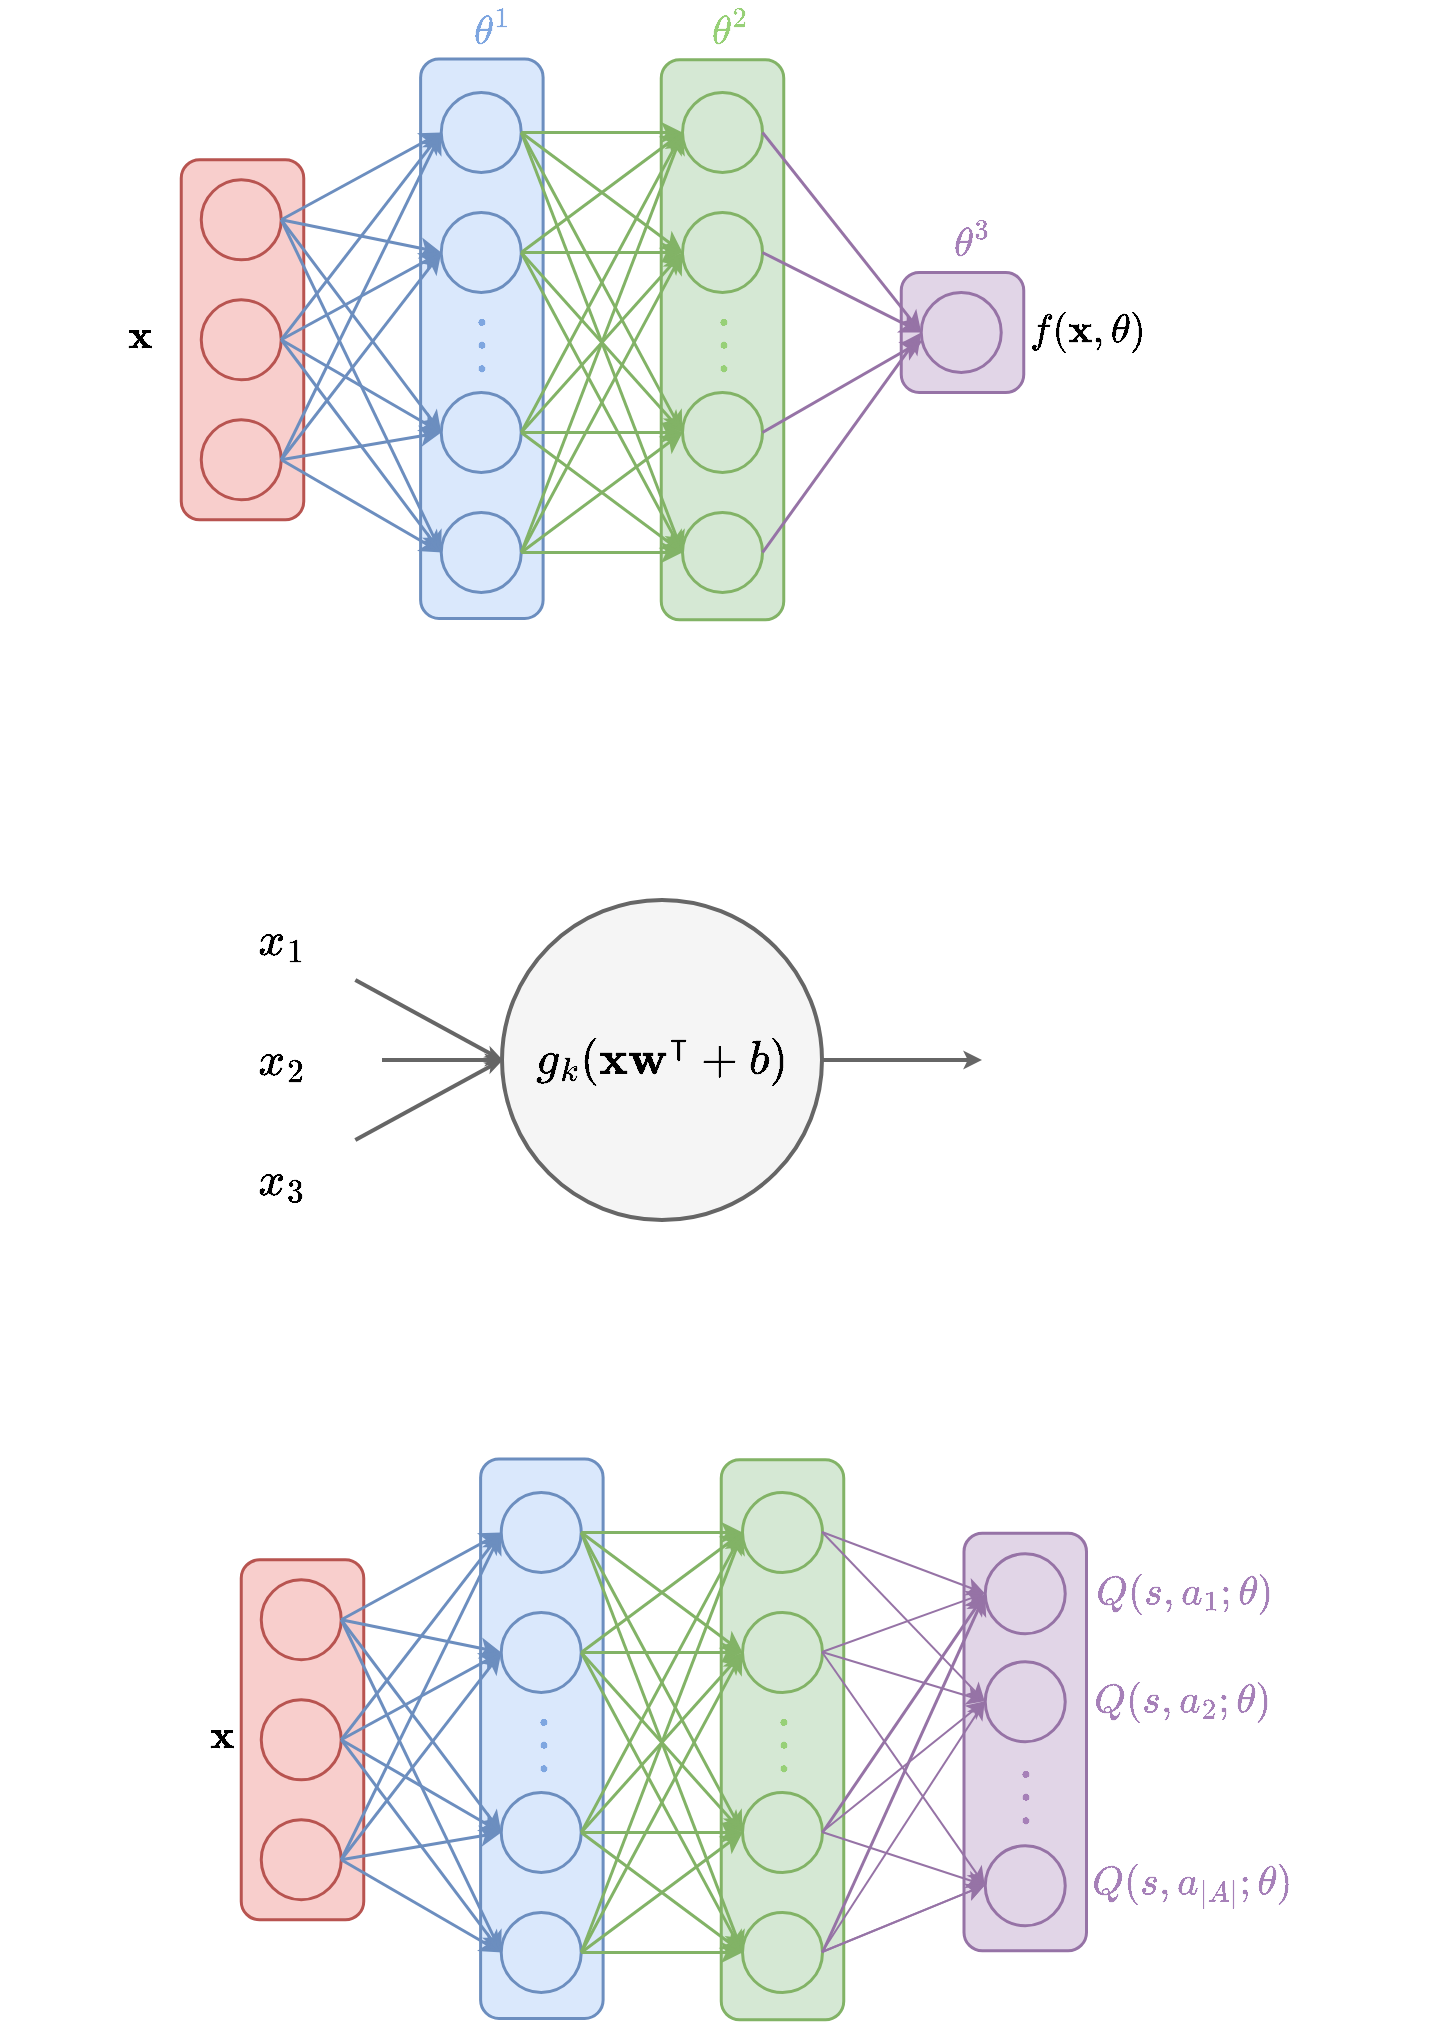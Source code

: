 <mxfile version="24.7.17">
  <diagram name="Page-1" id="l7RC5cIO4ZXs2lawZN6W">
    <mxGraphModel dx="1206" dy="470" grid="1" gridSize="10" guides="1" tooltips="1" connect="1" arrows="1" fold="1" page="1" pageScale="1" pageWidth="850" pageHeight="1100" math="1" shadow="0">
      <root>
        <mxCell id="0" />
        <mxCell id="1" parent="0" />
        <mxCell id="6_Il0YMkTOBaYCUi4Gbl-4" value="" style="rounded=1;whiteSpace=wrap;html=1;rotation=90;fillColor=#f8cecc;strokeColor=#b85450;strokeWidth=1.5;" parent="1" vertex="1">
          <mxGeometry x="100" y="209.01" width="180" height="61.25" as="geometry" />
        </mxCell>
        <mxCell id="6_Il0YMkTOBaYCUi4Gbl-1" value="" style="ellipse;whiteSpace=wrap;html=1;aspect=fixed;fillColor=#f8cecc;strokeColor=#b85450;strokeWidth=1.5;" parent="1" vertex="1">
          <mxGeometry x="169.37" y="159.63" width="40" height="40" as="geometry" />
        </mxCell>
        <mxCell id="6_Il0YMkTOBaYCUi4Gbl-2" value="" style="ellipse;whiteSpace=wrap;html=1;aspect=fixed;fillColor=#f8cecc;strokeColor=#b85450;strokeWidth=1.5;" parent="1" vertex="1">
          <mxGeometry x="169.37" y="219.63" width="40" height="40" as="geometry" />
        </mxCell>
        <mxCell id="6_Il0YMkTOBaYCUi4Gbl-3" value="" style="ellipse;whiteSpace=wrap;html=1;aspect=fixed;fillColor=#f8cecc;strokeColor=#b85450;strokeWidth=1.5;" parent="1" vertex="1">
          <mxGeometry x="169.37" y="279.63" width="40" height="40" as="geometry" />
        </mxCell>
        <mxCell id="6_Il0YMkTOBaYCUi4Gbl-5" value="" style="rounded=1;whiteSpace=wrap;html=1;rotation=90;fillColor=#dae8fc;strokeColor=#6c8ebf;strokeWidth=1.5;" parent="1" vertex="1">
          <mxGeometry x="169.84" y="208.49" width="279.68" height="61.25" as="geometry" />
        </mxCell>
        <mxCell id="6_Il0YMkTOBaYCUi4Gbl-6" value="" style="ellipse;whiteSpace=wrap;html=1;aspect=fixed;fillColor=#dae8fc;strokeColor=#6c8ebf;strokeWidth=1.5;" parent="1" vertex="1">
          <mxGeometry x="289.37" y="116" width="40" height="40" as="geometry" />
        </mxCell>
        <mxCell id="6_Il0YMkTOBaYCUi4Gbl-7" value="" style="ellipse;whiteSpace=wrap;html=1;aspect=fixed;fillColor=#dae8fc;strokeColor=#6c8ebf;strokeWidth=1.5;" parent="1" vertex="1">
          <mxGeometry x="289.37" y="176" width="40" height="40" as="geometry" />
        </mxCell>
        <mxCell id="6_Il0YMkTOBaYCUi4Gbl-8" value="" style="ellipse;whiteSpace=wrap;html=1;aspect=fixed;fillColor=#dae8fc;strokeColor=#6c8ebf;strokeWidth=1.5;" parent="1" vertex="1">
          <mxGeometry x="289.37" y="266" width="40" height="40" as="geometry" />
        </mxCell>
        <mxCell id="6_Il0YMkTOBaYCUi4Gbl-9" value="" style="ellipse;whiteSpace=wrap;html=1;aspect=fixed;fillColor=#dae8fc;strokeColor=#6c8ebf;strokeWidth=1.5;" parent="1" vertex="1">
          <mxGeometry x="289.37" y="326" width="40" height="40" as="geometry" />
        </mxCell>
        <mxCell id="6_Il0YMkTOBaYCUi4Gbl-10" value="" style="rounded=1;whiteSpace=wrap;html=1;rotation=90;fillColor=#d5e8d4;strokeColor=#82b366;strokeWidth=1.5;" parent="1" vertex="1">
          <mxGeometry x="290" y="209" width="280" height="61.25" as="geometry" />
        </mxCell>
        <mxCell id="6_Il0YMkTOBaYCUi4Gbl-11" value="" style="ellipse;whiteSpace=wrap;html=1;aspect=fixed;fillColor=#d5e8d4;strokeColor=#82b366;strokeWidth=1.5;" parent="1" vertex="1">
          <mxGeometry x="410" y="116" width="40" height="40" as="geometry" />
        </mxCell>
        <mxCell id="6_Il0YMkTOBaYCUi4Gbl-12" value="" style="ellipse;whiteSpace=wrap;html=1;aspect=fixed;fillColor=#d5e8d4;strokeColor=#82b366;strokeWidth=1.5;" parent="1" vertex="1">
          <mxGeometry x="410" y="176" width="40" height="40" as="geometry" />
        </mxCell>
        <mxCell id="6_Il0YMkTOBaYCUi4Gbl-13" value="" style="ellipse;whiteSpace=wrap;html=1;aspect=fixed;fillColor=#d5e8d4;strokeColor=#82b366;strokeWidth=1.5;" parent="1" vertex="1">
          <mxGeometry x="410" y="266" width="40" height="40" as="geometry" />
        </mxCell>
        <mxCell id="6_Il0YMkTOBaYCUi4Gbl-14" value="" style="ellipse;whiteSpace=wrap;html=1;aspect=fixed;fillColor=#d5e8d4;strokeColor=#82b366;strokeWidth=1.5;" parent="1" vertex="1">
          <mxGeometry x="410" y="326" width="40" height="40" as="geometry" />
        </mxCell>
        <mxCell id="6_Il0YMkTOBaYCUi4Gbl-15" value="$$\vdots$$" style="text;html=1;align=center;verticalAlign=middle;resizable=0;points=[];autosize=1;strokeColor=none;fillColor=none;fontColor=#7EA6E0;fontSize=24;" parent="1" vertex="1">
          <mxGeometry x="239.37" y="219.63" width="140" height="40" as="geometry" />
        </mxCell>
        <mxCell id="6_Il0YMkTOBaYCUi4Gbl-16" value="$$\vdots$$" style="text;html=1;align=center;verticalAlign=middle;resizable=0;points=[];autosize=1;strokeColor=none;fillColor=none;fontColor=#97D077;fontSize=24;" parent="1" vertex="1">
          <mxGeometry x="360" y="219.63" width="140" height="40" as="geometry" />
        </mxCell>
        <mxCell id="6_Il0YMkTOBaYCUi4Gbl-17" value="" style="rounded=1;whiteSpace=wrap;html=1;rotation=90;fillColor=#e1d5e7;strokeColor=#9673a6;strokeWidth=1.5;" parent="1" vertex="1">
          <mxGeometry x="520" y="205.38" width="60" height="61.25" as="geometry" />
        </mxCell>
        <mxCell id="6_Il0YMkTOBaYCUi4Gbl-19" value="" style="ellipse;whiteSpace=wrap;html=1;aspect=fixed;fillColor=#e1d5e7;strokeColor=#9673a6;strokeWidth=1.5;" parent="1" vertex="1">
          <mxGeometry x="529.37" y="216" width="40" height="40" as="geometry" />
        </mxCell>
        <mxCell id="6_Il0YMkTOBaYCUi4Gbl-21" style="rounded=0;orthogonalLoop=1;jettySize=auto;html=1;exitX=1;exitY=0.5;exitDx=0;exitDy=0;entryX=0;entryY=0.5;entryDx=0;entryDy=0;fillColor=#dae8fc;strokeColor=#6c8ebf;strokeWidth=1.5;" parent="1" source="6_Il0YMkTOBaYCUi4Gbl-1" target="6_Il0YMkTOBaYCUi4Gbl-6" edge="1">
          <mxGeometry relative="1" as="geometry" />
        </mxCell>
        <mxCell id="6_Il0YMkTOBaYCUi4Gbl-22" style="rounded=0;orthogonalLoop=1;jettySize=auto;html=1;exitX=1;exitY=0.5;exitDx=0;exitDy=0;entryX=0;entryY=0.5;entryDx=0;entryDy=0;fillColor=#dae8fc;strokeColor=#6c8ebf;strokeWidth=1.5;" parent="1" source="6_Il0YMkTOBaYCUi4Gbl-1" target="6_Il0YMkTOBaYCUi4Gbl-7" edge="1">
          <mxGeometry relative="1" as="geometry" />
        </mxCell>
        <mxCell id="6_Il0YMkTOBaYCUi4Gbl-23" style="rounded=0;orthogonalLoop=1;jettySize=auto;html=1;exitX=1;exitY=0.5;exitDx=0;exitDy=0;entryX=0;entryY=0.5;entryDx=0;entryDy=0;fillColor=#dae8fc;strokeColor=#6c8ebf;strokeWidth=1.5;" parent="1" source="6_Il0YMkTOBaYCUi4Gbl-1" target="6_Il0YMkTOBaYCUi4Gbl-8" edge="1">
          <mxGeometry relative="1" as="geometry" />
        </mxCell>
        <mxCell id="6_Il0YMkTOBaYCUi4Gbl-24" style="rounded=0;orthogonalLoop=1;jettySize=auto;html=1;exitX=1;exitY=0.5;exitDx=0;exitDy=0;entryX=0;entryY=0.5;entryDx=0;entryDy=0;fillColor=#dae8fc;strokeColor=#6c8ebf;strokeWidth=1.5;" parent="1" source="6_Il0YMkTOBaYCUi4Gbl-1" target="6_Il0YMkTOBaYCUi4Gbl-9" edge="1">
          <mxGeometry relative="1" as="geometry" />
        </mxCell>
        <mxCell id="6_Il0YMkTOBaYCUi4Gbl-25" style="rounded=0;orthogonalLoop=1;jettySize=auto;html=1;exitX=1;exitY=0.5;exitDx=0;exitDy=0;entryX=0;entryY=0.5;entryDx=0;entryDy=0;fillColor=#dae8fc;strokeColor=#6c8ebf;strokeWidth=1.5;" parent="1" source="6_Il0YMkTOBaYCUi4Gbl-2" target="6_Il0YMkTOBaYCUi4Gbl-6" edge="1">
          <mxGeometry relative="1" as="geometry" />
        </mxCell>
        <mxCell id="6_Il0YMkTOBaYCUi4Gbl-26" style="rounded=0;orthogonalLoop=1;jettySize=auto;html=1;exitX=1;exitY=0.5;exitDx=0;exitDy=0;entryX=0;entryY=0.5;entryDx=0;entryDy=0;fillColor=#dae8fc;strokeColor=#6c8ebf;strokeWidth=1.5;" parent="1" source="6_Il0YMkTOBaYCUi4Gbl-2" target="6_Il0YMkTOBaYCUi4Gbl-7" edge="1">
          <mxGeometry relative="1" as="geometry" />
        </mxCell>
        <mxCell id="6_Il0YMkTOBaYCUi4Gbl-27" style="rounded=0;orthogonalLoop=1;jettySize=auto;html=1;exitX=1;exitY=0.5;exitDx=0;exitDy=0;entryX=0;entryY=0.5;entryDx=0;entryDy=0;fillColor=#dae8fc;strokeColor=#6c8ebf;strokeWidth=1.5;" parent="1" source="6_Il0YMkTOBaYCUi4Gbl-2" target="6_Il0YMkTOBaYCUi4Gbl-8" edge="1">
          <mxGeometry relative="1" as="geometry" />
        </mxCell>
        <mxCell id="6_Il0YMkTOBaYCUi4Gbl-28" style="rounded=0;orthogonalLoop=1;jettySize=auto;html=1;exitX=1;exitY=0.5;exitDx=0;exitDy=0;entryX=0;entryY=0.5;entryDx=0;entryDy=0;fillColor=#dae8fc;strokeColor=#6c8ebf;strokeWidth=1.5;" parent="1" source="6_Il0YMkTOBaYCUi4Gbl-2" target="6_Il0YMkTOBaYCUi4Gbl-9" edge="1">
          <mxGeometry relative="1" as="geometry" />
        </mxCell>
        <mxCell id="6_Il0YMkTOBaYCUi4Gbl-29" style="rounded=0;orthogonalLoop=1;jettySize=auto;html=1;exitX=1;exitY=0.5;exitDx=0;exitDy=0;entryX=0;entryY=0.5;entryDx=0;entryDy=0;fillColor=#dae8fc;strokeColor=#6c8ebf;strokeWidth=1.5;" parent="1" source="6_Il0YMkTOBaYCUi4Gbl-3" target="6_Il0YMkTOBaYCUi4Gbl-6" edge="1">
          <mxGeometry relative="1" as="geometry" />
        </mxCell>
        <mxCell id="6_Il0YMkTOBaYCUi4Gbl-30" style="rounded=0;orthogonalLoop=1;jettySize=auto;html=1;exitX=1;exitY=0.5;exitDx=0;exitDy=0;entryX=0;entryY=0.5;entryDx=0;entryDy=0;fillColor=#dae8fc;strokeColor=#6c8ebf;strokeWidth=1.5;" parent="1" source="6_Il0YMkTOBaYCUi4Gbl-3" target="6_Il0YMkTOBaYCUi4Gbl-7" edge="1">
          <mxGeometry relative="1" as="geometry" />
        </mxCell>
        <mxCell id="6_Il0YMkTOBaYCUi4Gbl-31" style="rounded=0;orthogonalLoop=1;jettySize=auto;html=1;exitX=1;exitY=0.5;exitDx=0;exitDy=0;entryX=0;entryY=0.5;entryDx=0;entryDy=0;fillColor=#dae8fc;strokeColor=#6c8ebf;strokeWidth=1.5;" parent="1" source="6_Il0YMkTOBaYCUi4Gbl-3" target="6_Il0YMkTOBaYCUi4Gbl-8" edge="1">
          <mxGeometry relative="1" as="geometry" />
        </mxCell>
        <mxCell id="6_Il0YMkTOBaYCUi4Gbl-32" style="rounded=0;orthogonalLoop=1;jettySize=auto;html=1;exitX=1;exitY=0.5;exitDx=0;exitDy=0;entryX=0;entryY=0.5;entryDx=0;entryDy=0;fillColor=#dae8fc;strokeColor=#6c8ebf;strokeWidth=1.5;" parent="1" source="6_Il0YMkTOBaYCUi4Gbl-3" target="6_Il0YMkTOBaYCUi4Gbl-9" edge="1">
          <mxGeometry relative="1" as="geometry" />
        </mxCell>
        <mxCell id="6_Il0YMkTOBaYCUi4Gbl-33" style="rounded=0;orthogonalLoop=1;jettySize=auto;html=1;exitX=1;exitY=0.5;exitDx=0;exitDy=0;entryX=0;entryY=0.5;entryDx=0;entryDy=0;fillColor=#d5e8d4;strokeColor=#82b366;strokeWidth=1.5;" parent="1" source="6_Il0YMkTOBaYCUi4Gbl-6" target="6_Il0YMkTOBaYCUi4Gbl-11" edge="1">
          <mxGeometry relative="1" as="geometry" />
        </mxCell>
        <mxCell id="6_Il0YMkTOBaYCUi4Gbl-34" style="rounded=0;orthogonalLoop=1;jettySize=auto;html=1;exitX=1;exitY=0.5;exitDx=0;exitDy=0;entryX=0;entryY=0.5;entryDx=0;entryDy=0;fillColor=#d5e8d4;strokeColor=#82b366;strokeWidth=1.5;" parent="1" source="6_Il0YMkTOBaYCUi4Gbl-6" target="6_Il0YMkTOBaYCUi4Gbl-12" edge="1">
          <mxGeometry relative="1" as="geometry" />
        </mxCell>
        <mxCell id="6_Il0YMkTOBaYCUi4Gbl-35" style="rounded=0;orthogonalLoop=1;jettySize=auto;html=1;exitX=1;exitY=0.5;exitDx=0;exitDy=0;entryX=0;entryY=0.5;entryDx=0;entryDy=0;fillColor=#d5e8d4;strokeColor=#82b366;strokeWidth=1.5;" parent="1" source="6_Il0YMkTOBaYCUi4Gbl-6" target="6_Il0YMkTOBaYCUi4Gbl-13" edge="1">
          <mxGeometry relative="1" as="geometry" />
        </mxCell>
        <mxCell id="6_Il0YMkTOBaYCUi4Gbl-36" style="rounded=0;orthogonalLoop=1;jettySize=auto;html=1;exitX=1;exitY=0.5;exitDx=0;exitDy=0;entryX=0;entryY=0.5;entryDx=0;entryDy=0;fillColor=#d5e8d4;strokeColor=#82b366;strokeWidth=1.5;" parent="1" source="6_Il0YMkTOBaYCUi4Gbl-6" target="6_Il0YMkTOBaYCUi4Gbl-14" edge="1">
          <mxGeometry relative="1" as="geometry" />
        </mxCell>
        <mxCell id="6_Il0YMkTOBaYCUi4Gbl-37" style="rounded=0;orthogonalLoop=1;jettySize=auto;html=1;exitX=1;exitY=0.5;exitDx=0;exitDy=0;entryX=0;entryY=0.5;entryDx=0;entryDy=0;fillColor=#d5e8d4;strokeColor=#82b366;strokeWidth=1.5;" parent="1" source="6_Il0YMkTOBaYCUi4Gbl-7" target="6_Il0YMkTOBaYCUi4Gbl-11" edge="1">
          <mxGeometry relative="1" as="geometry" />
        </mxCell>
        <mxCell id="6_Il0YMkTOBaYCUi4Gbl-38" style="rounded=0;orthogonalLoop=1;jettySize=auto;html=1;exitX=1;exitY=0.5;exitDx=0;exitDy=0;entryX=0;entryY=0.5;entryDx=0;entryDy=0;fillColor=#d5e8d4;strokeColor=#82b366;strokeWidth=1.5;" parent="1" source="6_Il0YMkTOBaYCUi4Gbl-7" target="6_Il0YMkTOBaYCUi4Gbl-12" edge="1">
          <mxGeometry relative="1" as="geometry" />
        </mxCell>
        <mxCell id="6_Il0YMkTOBaYCUi4Gbl-39" style="rounded=0;orthogonalLoop=1;jettySize=auto;html=1;exitX=1;exitY=0.5;exitDx=0;exitDy=0;entryX=0;entryY=0.5;entryDx=0;entryDy=0;fillColor=#d5e8d4;strokeColor=#82b366;strokeWidth=1.5;" parent="1" source="6_Il0YMkTOBaYCUi4Gbl-7" target="6_Il0YMkTOBaYCUi4Gbl-13" edge="1">
          <mxGeometry relative="1" as="geometry" />
        </mxCell>
        <mxCell id="6_Il0YMkTOBaYCUi4Gbl-40" style="rounded=0;orthogonalLoop=1;jettySize=auto;html=1;exitX=1;exitY=0.5;exitDx=0;exitDy=0;entryX=0;entryY=0.5;entryDx=0;entryDy=0;fillColor=#d5e8d4;strokeColor=#82b366;strokeWidth=1.5;" parent="1" source="6_Il0YMkTOBaYCUi4Gbl-7" target="6_Il0YMkTOBaYCUi4Gbl-14" edge="1">
          <mxGeometry relative="1" as="geometry" />
        </mxCell>
        <mxCell id="6_Il0YMkTOBaYCUi4Gbl-41" style="rounded=0;orthogonalLoop=1;jettySize=auto;html=1;exitX=1;exitY=0.5;exitDx=0;exitDy=0;entryX=0;entryY=0.5;entryDx=0;entryDy=0;fillColor=#d5e8d4;strokeColor=#82b366;strokeWidth=1.5;" parent="1" source="6_Il0YMkTOBaYCUi4Gbl-8" target="6_Il0YMkTOBaYCUi4Gbl-11" edge="1">
          <mxGeometry relative="1" as="geometry" />
        </mxCell>
        <mxCell id="6_Il0YMkTOBaYCUi4Gbl-42" style="rounded=0;orthogonalLoop=1;jettySize=auto;html=1;exitX=1;exitY=0.5;exitDx=0;exitDy=0;entryX=0;entryY=0.5;entryDx=0;entryDy=0;fillColor=#d5e8d4;strokeColor=#82b366;strokeWidth=1.5;" parent="1" source="6_Il0YMkTOBaYCUi4Gbl-8" target="6_Il0YMkTOBaYCUi4Gbl-12" edge="1">
          <mxGeometry relative="1" as="geometry" />
        </mxCell>
        <mxCell id="6_Il0YMkTOBaYCUi4Gbl-43" style="rounded=0;orthogonalLoop=1;jettySize=auto;html=1;exitX=1;exitY=0.5;exitDx=0;exitDy=0;entryX=0;entryY=0.5;entryDx=0;entryDy=0;fillColor=#d5e8d4;strokeColor=#82b366;strokeWidth=1.5;" parent="1" source="6_Il0YMkTOBaYCUi4Gbl-8" target="6_Il0YMkTOBaYCUi4Gbl-13" edge="1">
          <mxGeometry relative="1" as="geometry" />
        </mxCell>
        <mxCell id="6_Il0YMkTOBaYCUi4Gbl-44" style="rounded=0;orthogonalLoop=1;jettySize=auto;html=1;exitX=1;exitY=0.5;exitDx=0;exitDy=0;entryX=0;entryY=0.5;entryDx=0;entryDy=0;fillColor=#d5e8d4;strokeColor=#82b366;strokeWidth=1.5;" parent="1" source="6_Il0YMkTOBaYCUi4Gbl-8" target="6_Il0YMkTOBaYCUi4Gbl-14" edge="1">
          <mxGeometry relative="1" as="geometry" />
        </mxCell>
        <mxCell id="6_Il0YMkTOBaYCUi4Gbl-45" style="rounded=0;orthogonalLoop=1;jettySize=auto;html=1;exitX=1;exitY=0.5;exitDx=0;exitDy=0;entryX=0;entryY=0.5;entryDx=0;entryDy=0;fillColor=#d5e8d4;strokeColor=#82b366;strokeWidth=1.5;" parent="1" source="6_Il0YMkTOBaYCUi4Gbl-9" target="6_Il0YMkTOBaYCUi4Gbl-11" edge="1">
          <mxGeometry relative="1" as="geometry" />
        </mxCell>
        <mxCell id="6_Il0YMkTOBaYCUi4Gbl-46" style="rounded=0;orthogonalLoop=1;jettySize=auto;html=1;exitX=1;exitY=0.5;exitDx=0;exitDy=0;entryX=0;entryY=0.5;entryDx=0;entryDy=0;fillColor=#d5e8d4;strokeColor=#82b366;strokeWidth=1.5;" parent="1" source="6_Il0YMkTOBaYCUi4Gbl-9" target="6_Il0YMkTOBaYCUi4Gbl-12" edge="1">
          <mxGeometry relative="1" as="geometry" />
        </mxCell>
        <mxCell id="6_Il0YMkTOBaYCUi4Gbl-47" style="rounded=0;orthogonalLoop=1;jettySize=auto;html=1;exitX=1;exitY=0.5;exitDx=0;exitDy=0;entryX=0;entryY=0.5;entryDx=0;entryDy=0;fillColor=#d5e8d4;strokeColor=#82b366;strokeWidth=1.5;" parent="1" source="6_Il0YMkTOBaYCUi4Gbl-9" target="6_Il0YMkTOBaYCUi4Gbl-13" edge="1">
          <mxGeometry relative="1" as="geometry" />
        </mxCell>
        <mxCell id="6_Il0YMkTOBaYCUi4Gbl-48" style="rounded=0;orthogonalLoop=1;jettySize=auto;html=1;exitX=1;exitY=0.5;exitDx=0;exitDy=0;entryX=0;entryY=0.5;entryDx=0;entryDy=0;fillColor=#d5e8d4;strokeColor=#82b366;strokeWidth=1.5;" parent="1" source="6_Il0YMkTOBaYCUi4Gbl-9" target="6_Il0YMkTOBaYCUi4Gbl-14" edge="1">
          <mxGeometry relative="1" as="geometry" />
        </mxCell>
        <mxCell id="6_Il0YMkTOBaYCUi4Gbl-49" style="rounded=0;orthogonalLoop=1;jettySize=auto;html=1;exitX=1;exitY=0.5;exitDx=0;exitDy=0;entryX=0;entryY=0.5;entryDx=0;entryDy=0;fillColor=#e1d5e7;strokeColor=#9673a6;strokeWidth=1.5;" parent="1" source="6_Il0YMkTOBaYCUi4Gbl-11" target="6_Il0YMkTOBaYCUi4Gbl-19" edge="1">
          <mxGeometry relative="1" as="geometry" />
        </mxCell>
        <mxCell id="6_Il0YMkTOBaYCUi4Gbl-50" style="rounded=0;orthogonalLoop=1;jettySize=auto;html=1;exitX=1;exitY=0.5;exitDx=0;exitDy=0;entryX=0;entryY=0.5;entryDx=0;entryDy=0;fillColor=#e1d5e7;strokeColor=#9673a6;strokeWidth=1.5;" parent="1" source="6_Il0YMkTOBaYCUi4Gbl-12" target="6_Il0YMkTOBaYCUi4Gbl-19" edge="1">
          <mxGeometry relative="1" as="geometry" />
        </mxCell>
        <mxCell id="6_Il0YMkTOBaYCUi4Gbl-51" style="rounded=0;orthogonalLoop=1;jettySize=auto;html=1;exitX=1;exitY=0.5;exitDx=0;exitDy=0;fillColor=#e1d5e7;strokeColor=#9673a6;strokeWidth=1.5;" parent="1" source="6_Il0YMkTOBaYCUi4Gbl-13" edge="1">
          <mxGeometry relative="1" as="geometry">
            <mxPoint x="530" y="240" as="targetPoint" />
          </mxGeometry>
        </mxCell>
        <mxCell id="6_Il0YMkTOBaYCUi4Gbl-52" style="rounded=0;orthogonalLoop=1;jettySize=auto;html=1;exitX=1;exitY=0.5;exitDx=0;exitDy=0;entryX=0;entryY=0.5;entryDx=0;entryDy=0;fillColor=#e1d5e7;strokeColor=#9673a6;strokeWidth=1.5;" parent="1" source="6_Il0YMkTOBaYCUi4Gbl-14" target="6_Il0YMkTOBaYCUi4Gbl-19" edge="1">
          <mxGeometry relative="1" as="geometry" />
        </mxCell>
        <mxCell id="6_Il0YMkTOBaYCUi4Gbl-53" value="$$\mathbf{x}$$" style="text;html=1;align=center;verticalAlign=middle;resizable=0;points=[];autosize=1;strokeColor=none;fillColor=none;fontSize=17;" parent="1" vertex="1">
          <mxGeometry x="69.37" y="224.12" width="140" height="30" as="geometry" />
        </mxCell>
        <mxCell id="6_Il0YMkTOBaYCUi4Gbl-54" value="$$\mathbf{\theta}^1$$" style="text;html=1;align=center;verticalAlign=middle;resizable=0;points=[];autosize=1;strokeColor=none;fillColor=none;fontSize=17;fontColor=#7EA6E0;" parent="1" vertex="1">
          <mxGeometry x="220" y="70" width="190" height="30" as="geometry" />
        </mxCell>
        <mxCell id="6_Il0YMkTOBaYCUi4Gbl-55" value="$$\mathbf{\theta}^2$$" style="text;html=1;align=center;verticalAlign=middle;resizable=0;points=[];autosize=1;strokeColor=none;fillColor=none;fontSize=17;fontColor=#97D077;" parent="1" vertex="1">
          <mxGeometry x="339.37" y="70" width="190" height="30" as="geometry" />
        </mxCell>
        <mxCell id="6_Il0YMkTOBaYCUi4Gbl-56" value="$$\mathbf{\theta}^3$$" style="text;html=1;align=center;verticalAlign=middle;resizable=0;points=[];autosize=1;strokeColor=none;fillColor=none;fontSize=17;fontColor=#A680B8;" parent="1" vertex="1">
          <mxGeometry x="460" y="175.63" width="190" height="30" as="geometry" />
        </mxCell>
        <mxCell id="6_Il0YMkTOBaYCUi4Gbl-57" value="$$f(\mathbf{x}, \mathbf{\theta})$$" style="text;html=1;align=center;verticalAlign=middle;resizable=0;points=[];autosize=1;strokeColor=none;fillColor=none;fontSize=17;" parent="1" vertex="1">
          <mxGeometry x="477" y="221" width="270" height="30" as="geometry" />
        </mxCell>
        <mxCell id="6_Il0YMkTOBaYCUi4Gbl-58" value="" style="ellipse;whiteSpace=wrap;html=1;aspect=fixed;fillColor=#f5f5f5;fontColor=#333333;strokeColor=#666666;strokeWidth=2;" parent="1" vertex="1">
          <mxGeometry x="320" y="520" width="160" height="160" as="geometry" />
        </mxCell>
        <mxCell id="6_Il0YMkTOBaYCUi4Gbl-62" value="" style="rounded=0;orthogonalLoop=1;jettySize=auto;html=1;entryX=0;entryY=0.5;entryDx=0;entryDy=0;fillColor=#f5f5f5;strokeColor=#666666;strokeWidth=2;endSize=2;startSize=6;jumpSize=6;endArrow=classicThin;endFill=1;" parent="1" source="6_Il0YMkTOBaYCUi4Gbl-59" target="6_Il0YMkTOBaYCUi4Gbl-58" edge="1">
          <mxGeometry relative="1" as="geometry" />
        </mxCell>
        <mxCell id="6_Il0YMkTOBaYCUi4Gbl-59" value="$$x_1$$" style="text;html=1;align=center;verticalAlign=middle;resizable=0;points=[];autosize=1;strokeColor=none;fillColor=none;fontSize=20;" parent="1" vertex="1">
          <mxGeometry x="160" y="520" width="100" height="40" as="geometry" />
        </mxCell>
        <mxCell id="6_Il0YMkTOBaYCUi4Gbl-63" value="" style="rounded=0;orthogonalLoop=1;jettySize=auto;html=1;fillColor=#f5f5f5;strokeColor=#666666;strokeWidth=2;endSize=2;startSize=6;jumpSize=6;endArrow=classicThin;endFill=1;" parent="1" source="6_Il0YMkTOBaYCUi4Gbl-60" edge="1">
          <mxGeometry relative="1" as="geometry">
            <mxPoint x="320" y="600" as="targetPoint" />
          </mxGeometry>
        </mxCell>
        <mxCell id="6_Il0YMkTOBaYCUi4Gbl-60" value="$$x_2$$" style="text;html=1;align=center;verticalAlign=middle;resizable=0;points=[];autosize=1;strokeColor=none;fillColor=none;fontSize=20;" parent="1" vertex="1">
          <mxGeometry x="160" y="580" width="100" height="40" as="geometry" />
        </mxCell>
        <mxCell id="6_Il0YMkTOBaYCUi4Gbl-64" value="" style="rounded=0;orthogonalLoop=1;jettySize=auto;html=1;entryX=0;entryY=0.5;entryDx=0;entryDy=0;fillColor=#f5f5f5;strokeColor=#666666;strokeWidth=2;endSize=2;startSize=6;jumpSize=6;endArrow=classicThin;endFill=1;" parent="1" source="6_Il0YMkTOBaYCUi4Gbl-61" target="6_Il0YMkTOBaYCUi4Gbl-58" edge="1">
          <mxGeometry relative="1" as="geometry" />
        </mxCell>
        <mxCell id="6_Il0YMkTOBaYCUi4Gbl-61" value="$$x_3$$" style="text;html=1;align=center;verticalAlign=middle;resizable=0;points=[];autosize=1;strokeColor=none;fillColor=none;fontSize=20;" parent="1" vertex="1">
          <mxGeometry x="160" y="640" width="100" height="40" as="geometry" />
        </mxCell>
        <mxCell id="6_Il0YMkTOBaYCUi4Gbl-65" value="$$g_k(\mathbf{x}\mathbf{w}^\intercal + b)$$" style="text;align=center;verticalAlign=middle;resizable=1;points=[];autosize=1;strokeColor=none;fillColor=none;fontSize=20;html=1;spacing=2;spacingLeft=0;imageWidth=5;imageAspect=0;perimeter=none;expand=1;editable=1;movable=1;rotatable=1;deletable=1;locked=0;connectable=1;resizeWidth=1;" parent="1" vertex="1">
          <mxGeometry x="330.59" y="575" width="138.82" height="50" as="geometry" />
        </mxCell>
        <mxCell id="6_Il0YMkTOBaYCUi4Gbl-66" value="" style="endArrow=classic;html=1;rounded=0;exitX=1;exitY=0.5;exitDx=0;exitDy=0;fillColor=#f5f5f5;strokeColor=#666666;strokeWidth=2;endSize=3;" parent="1" source="6_Il0YMkTOBaYCUi4Gbl-58" edge="1">
          <mxGeometry width="50" height="50" relative="1" as="geometry">
            <mxPoint x="270" y="620" as="sourcePoint" />
            <mxPoint x="560" y="600" as="targetPoint" />
          </mxGeometry>
        </mxCell>
        <mxCell id="69zime3wZdbwWhAw86na-1" value="" style="rounded=1;whiteSpace=wrap;html=1;rotation=90;fillColor=#f8cecc;strokeColor=#b85450;strokeWidth=1.5;" vertex="1" parent="1">
          <mxGeometry x="130" y="909.01" width="180" height="61.25" as="geometry" />
        </mxCell>
        <mxCell id="69zime3wZdbwWhAw86na-2" value="" style="ellipse;whiteSpace=wrap;html=1;aspect=fixed;fillColor=#f8cecc;strokeColor=#b85450;strokeWidth=1.5;" vertex="1" parent="1">
          <mxGeometry x="199.37" y="859.63" width="40" height="40" as="geometry" />
        </mxCell>
        <mxCell id="69zime3wZdbwWhAw86na-3" value="" style="ellipse;whiteSpace=wrap;html=1;aspect=fixed;fillColor=#f8cecc;strokeColor=#b85450;strokeWidth=1.5;" vertex="1" parent="1">
          <mxGeometry x="199.37" y="919.63" width="40" height="40" as="geometry" />
        </mxCell>
        <mxCell id="69zime3wZdbwWhAw86na-4" value="" style="ellipse;whiteSpace=wrap;html=1;aspect=fixed;fillColor=#f8cecc;strokeColor=#b85450;strokeWidth=1.5;" vertex="1" parent="1">
          <mxGeometry x="199.37" y="979.63" width="40" height="40" as="geometry" />
        </mxCell>
        <mxCell id="69zime3wZdbwWhAw86na-5" value="" style="rounded=1;whiteSpace=wrap;html=1;rotation=90;fillColor=#dae8fc;strokeColor=#6c8ebf;strokeWidth=1.5;" vertex="1" parent="1">
          <mxGeometry x="199.84" y="908.49" width="279.68" height="61.25" as="geometry" />
        </mxCell>
        <mxCell id="69zime3wZdbwWhAw86na-6" value="" style="ellipse;whiteSpace=wrap;html=1;aspect=fixed;fillColor=#dae8fc;strokeColor=#6c8ebf;strokeWidth=1.5;" vertex="1" parent="1">
          <mxGeometry x="319.37" y="816" width="40" height="40" as="geometry" />
        </mxCell>
        <mxCell id="69zime3wZdbwWhAw86na-7" value="" style="ellipse;whiteSpace=wrap;html=1;aspect=fixed;fillColor=#dae8fc;strokeColor=#6c8ebf;strokeWidth=1.5;" vertex="1" parent="1">
          <mxGeometry x="319.37" y="876" width="40" height="40" as="geometry" />
        </mxCell>
        <mxCell id="69zime3wZdbwWhAw86na-8" value="" style="ellipse;whiteSpace=wrap;html=1;aspect=fixed;fillColor=#dae8fc;strokeColor=#6c8ebf;strokeWidth=1.5;" vertex="1" parent="1">
          <mxGeometry x="319.37" y="966" width="40" height="40" as="geometry" />
        </mxCell>
        <mxCell id="69zime3wZdbwWhAw86na-9" value="" style="ellipse;whiteSpace=wrap;html=1;aspect=fixed;fillColor=#dae8fc;strokeColor=#6c8ebf;strokeWidth=1.5;" vertex="1" parent="1">
          <mxGeometry x="319.37" y="1026" width="40" height="40" as="geometry" />
        </mxCell>
        <mxCell id="69zime3wZdbwWhAw86na-10" value="" style="rounded=1;whiteSpace=wrap;html=1;rotation=90;fillColor=#d5e8d4;strokeColor=#82b366;strokeWidth=1.5;" vertex="1" parent="1">
          <mxGeometry x="320" y="909" width="280" height="61.25" as="geometry" />
        </mxCell>
        <mxCell id="69zime3wZdbwWhAw86na-11" value="" style="ellipse;whiteSpace=wrap;html=1;aspect=fixed;fillColor=#d5e8d4;strokeColor=#82b366;strokeWidth=1.5;" vertex="1" parent="1">
          <mxGeometry x="440" y="816" width="40" height="40" as="geometry" />
        </mxCell>
        <mxCell id="69zime3wZdbwWhAw86na-12" value="" style="ellipse;whiteSpace=wrap;html=1;aspect=fixed;fillColor=#d5e8d4;strokeColor=#82b366;strokeWidth=1.5;" vertex="1" parent="1">
          <mxGeometry x="440" y="876" width="40" height="40" as="geometry" />
        </mxCell>
        <mxCell id="69zime3wZdbwWhAw86na-13" value="" style="ellipse;whiteSpace=wrap;html=1;aspect=fixed;fillColor=#d5e8d4;strokeColor=#82b366;strokeWidth=1.5;" vertex="1" parent="1">
          <mxGeometry x="440" y="966" width="40" height="40" as="geometry" />
        </mxCell>
        <mxCell id="69zime3wZdbwWhAw86na-14" value="" style="ellipse;whiteSpace=wrap;html=1;aspect=fixed;fillColor=#d5e8d4;strokeColor=#82b366;strokeWidth=1.5;" vertex="1" parent="1">
          <mxGeometry x="440" y="1026" width="40" height="40" as="geometry" />
        </mxCell>
        <mxCell id="69zime3wZdbwWhAw86na-15" value="$$\vdots$$" style="text;html=1;align=center;verticalAlign=middle;resizable=1;points=[];autosize=1;strokeColor=none;fillColor=none;fontColor=#7EA6E0;fontSize=24;" vertex="1" parent="1">
          <mxGeometry x="310" y="919.63" width="60" height="40" as="geometry" />
        </mxCell>
        <mxCell id="69zime3wZdbwWhAw86na-16" value="$$\vdots$$" style="text;html=1;align=center;verticalAlign=middle;resizable=1;points=[];autosize=1;strokeColor=none;fillColor=none;fontColor=#97D077;fontSize=24;" vertex="1" parent="1">
          <mxGeometry x="430" y="919.63" width="60" height="40" as="geometry" />
        </mxCell>
        <mxCell id="69zime3wZdbwWhAw86na-17" value="" style="rounded=1;whiteSpace=wrap;html=1;rotation=90;fillColor=#e1d5e7;strokeColor=#9673a6;strokeWidth=1.5;" vertex="1" parent="1">
          <mxGeometry x="477" y="910.14" width="208.75" height="61.25" as="geometry" />
        </mxCell>
        <mxCell id="69zime3wZdbwWhAw86na-18" value="" style="ellipse;whiteSpace=wrap;html=1;aspect=fixed;fillColor=#e1d5e7;strokeColor=#9673a6;strokeWidth=1.5;" vertex="1" parent="1">
          <mxGeometry x="561.37" y="846.63" width="40" height="40" as="geometry" />
        </mxCell>
        <mxCell id="69zime3wZdbwWhAw86na-19" style="rounded=0;orthogonalLoop=1;jettySize=auto;html=1;exitX=1;exitY=0.5;exitDx=0;exitDy=0;entryX=0;entryY=0.5;entryDx=0;entryDy=0;fillColor=#dae8fc;strokeColor=#6c8ebf;strokeWidth=1.5;" edge="1" parent="1" source="69zime3wZdbwWhAw86na-2" target="69zime3wZdbwWhAw86na-6">
          <mxGeometry relative="1" as="geometry" />
        </mxCell>
        <mxCell id="69zime3wZdbwWhAw86na-20" style="rounded=0;orthogonalLoop=1;jettySize=auto;html=1;exitX=1;exitY=0.5;exitDx=0;exitDy=0;entryX=0;entryY=0.5;entryDx=0;entryDy=0;fillColor=#dae8fc;strokeColor=#6c8ebf;strokeWidth=1.5;" edge="1" parent="1" source="69zime3wZdbwWhAw86na-2" target="69zime3wZdbwWhAw86na-7">
          <mxGeometry relative="1" as="geometry" />
        </mxCell>
        <mxCell id="69zime3wZdbwWhAw86na-21" style="rounded=0;orthogonalLoop=1;jettySize=auto;html=1;exitX=1;exitY=0.5;exitDx=0;exitDy=0;entryX=0;entryY=0.5;entryDx=0;entryDy=0;fillColor=#dae8fc;strokeColor=#6c8ebf;strokeWidth=1.5;" edge="1" parent="1" source="69zime3wZdbwWhAw86na-2" target="69zime3wZdbwWhAw86na-8">
          <mxGeometry relative="1" as="geometry" />
        </mxCell>
        <mxCell id="69zime3wZdbwWhAw86na-22" style="rounded=0;orthogonalLoop=1;jettySize=auto;html=1;exitX=1;exitY=0.5;exitDx=0;exitDy=0;entryX=0;entryY=0.5;entryDx=0;entryDy=0;fillColor=#dae8fc;strokeColor=#6c8ebf;strokeWidth=1.5;" edge="1" parent="1" source="69zime3wZdbwWhAw86na-2" target="69zime3wZdbwWhAw86na-9">
          <mxGeometry relative="1" as="geometry" />
        </mxCell>
        <mxCell id="69zime3wZdbwWhAw86na-23" style="rounded=0;orthogonalLoop=1;jettySize=auto;html=1;exitX=1;exitY=0.5;exitDx=0;exitDy=0;entryX=0;entryY=0.5;entryDx=0;entryDy=0;fillColor=#dae8fc;strokeColor=#6c8ebf;strokeWidth=1.5;" edge="1" parent="1" source="69zime3wZdbwWhAw86na-3" target="69zime3wZdbwWhAw86na-6">
          <mxGeometry relative="1" as="geometry" />
        </mxCell>
        <mxCell id="69zime3wZdbwWhAw86na-24" style="rounded=0;orthogonalLoop=1;jettySize=auto;html=1;exitX=1;exitY=0.5;exitDx=0;exitDy=0;entryX=0;entryY=0.5;entryDx=0;entryDy=0;fillColor=#dae8fc;strokeColor=#6c8ebf;strokeWidth=1.5;" edge="1" parent="1" source="69zime3wZdbwWhAw86na-3" target="69zime3wZdbwWhAw86na-7">
          <mxGeometry relative="1" as="geometry" />
        </mxCell>
        <mxCell id="69zime3wZdbwWhAw86na-25" style="rounded=0;orthogonalLoop=1;jettySize=auto;html=1;exitX=1;exitY=0.5;exitDx=0;exitDy=0;entryX=0;entryY=0.5;entryDx=0;entryDy=0;fillColor=#dae8fc;strokeColor=#6c8ebf;strokeWidth=1.5;" edge="1" parent="1" source="69zime3wZdbwWhAw86na-3" target="69zime3wZdbwWhAw86na-8">
          <mxGeometry relative="1" as="geometry" />
        </mxCell>
        <mxCell id="69zime3wZdbwWhAw86na-26" style="rounded=0;orthogonalLoop=1;jettySize=auto;html=1;exitX=1;exitY=0.5;exitDx=0;exitDy=0;entryX=0;entryY=0.5;entryDx=0;entryDy=0;fillColor=#dae8fc;strokeColor=#6c8ebf;strokeWidth=1.5;" edge="1" parent="1" source="69zime3wZdbwWhAw86na-3" target="69zime3wZdbwWhAw86na-9">
          <mxGeometry relative="1" as="geometry" />
        </mxCell>
        <mxCell id="69zime3wZdbwWhAw86na-27" style="rounded=0;orthogonalLoop=1;jettySize=auto;html=1;exitX=1;exitY=0.5;exitDx=0;exitDy=0;entryX=0;entryY=0.5;entryDx=0;entryDy=0;fillColor=#dae8fc;strokeColor=#6c8ebf;strokeWidth=1.5;" edge="1" parent="1" source="69zime3wZdbwWhAw86na-4" target="69zime3wZdbwWhAw86na-6">
          <mxGeometry relative="1" as="geometry" />
        </mxCell>
        <mxCell id="69zime3wZdbwWhAw86na-28" style="rounded=0;orthogonalLoop=1;jettySize=auto;html=1;exitX=1;exitY=0.5;exitDx=0;exitDy=0;entryX=0;entryY=0.5;entryDx=0;entryDy=0;fillColor=#dae8fc;strokeColor=#6c8ebf;strokeWidth=1.5;" edge="1" parent="1" source="69zime3wZdbwWhAw86na-4" target="69zime3wZdbwWhAw86na-7">
          <mxGeometry relative="1" as="geometry" />
        </mxCell>
        <mxCell id="69zime3wZdbwWhAw86na-29" style="rounded=0;orthogonalLoop=1;jettySize=auto;html=1;exitX=1;exitY=0.5;exitDx=0;exitDy=0;entryX=0;entryY=0.5;entryDx=0;entryDy=0;fillColor=#dae8fc;strokeColor=#6c8ebf;strokeWidth=1.5;" edge="1" parent="1" source="69zime3wZdbwWhAw86na-4" target="69zime3wZdbwWhAw86na-8">
          <mxGeometry relative="1" as="geometry" />
        </mxCell>
        <mxCell id="69zime3wZdbwWhAw86na-30" style="rounded=0;orthogonalLoop=1;jettySize=auto;html=1;exitX=1;exitY=0.5;exitDx=0;exitDy=0;entryX=0;entryY=0.5;entryDx=0;entryDy=0;fillColor=#dae8fc;strokeColor=#6c8ebf;strokeWidth=1.5;" edge="1" parent="1" source="69zime3wZdbwWhAw86na-4" target="69zime3wZdbwWhAw86na-9">
          <mxGeometry relative="1" as="geometry" />
        </mxCell>
        <mxCell id="69zime3wZdbwWhAw86na-31" style="rounded=0;orthogonalLoop=1;jettySize=auto;html=1;exitX=1;exitY=0.5;exitDx=0;exitDy=0;entryX=0;entryY=0.5;entryDx=0;entryDy=0;fillColor=#d5e8d4;strokeColor=#82b366;strokeWidth=1.5;" edge="1" parent="1" source="69zime3wZdbwWhAw86na-6" target="69zime3wZdbwWhAw86na-11">
          <mxGeometry relative="1" as="geometry" />
        </mxCell>
        <mxCell id="69zime3wZdbwWhAw86na-32" style="rounded=0;orthogonalLoop=1;jettySize=auto;html=1;exitX=1;exitY=0.5;exitDx=0;exitDy=0;entryX=0;entryY=0.5;entryDx=0;entryDy=0;fillColor=#d5e8d4;strokeColor=#82b366;strokeWidth=1.5;" edge="1" parent="1" source="69zime3wZdbwWhAw86na-6" target="69zime3wZdbwWhAw86na-12">
          <mxGeometry relative="1" as="geometry" />
        </mxCell>
        <mxCell id="69zime3wZdbwWhAw86na-33" style="rounded=0;orthogonalLoop=1;jettySize=auto;html=1;exitX=1;exitY=0.5;exitDx=0;exitDy=0;entryX=0;entryY=0.5;entryDx=0;entryDy=0;fillColor=#d5e8d4;strokeColor=#82b366;strokeWidth=1.5;" edge="1" parent="1" source="69zime3wZdbwWhAw86na-6" target="69zime3wZdbwWhAw86na-13">
          <mxGeometry relative="1" as="geometry" />
        </mxCell>
        <mxCell id="69zime3wZdbwWhAw86na-34" style="rounded=0;orthogonalLoop=1;jettySize=auto;html=1;exitX=1;exitY=0.5;exitDx=0;exitDy=0;entryX=0;entryY=0.5;entryDx=0;entryDy=0;fillColor=#d5e8d4;strokeColor=#82b366;strokeWidth=1.5;" edge="1" parent="1" source="69zime3wZdbwWhAw86na-6" target="69zime3wZdbwWhAw86na-14">
          <mxGeometry relative="1" as="geometry" />
        </mxCell>
        <mxCell id="69zime3wZdbwWhAw86na-35" style="rounded=0;orthogonalLoop=1;jettySize=auto;html=1;exitX=1;exitY=0.5;exitDx=0;exitDy=0;entryX=0;entryY=0.5;entryDx=0;entryDy=0;fillColor=#d5e8d4;strokeColor=#82b366;strokeWidth=1.5;" edge="1" parent="1" source="69zime3wZdbwWhAw86na-7" target="69zime3wZdbwWhAw86na-11">
          <mxGeometry relative="1" as="geometry" />
        </mxCell>
        <mxCell id="69zime3wZdbwWhAw86na-36" style="rounded=0;orthogonalLoop=1;jettySize=auto;html=1;exitX=1;exitY=0.5;exitDx=0;exitDy=0;entryX=0;entryY=0.5;entryDx=0;entryDy=0;fillColor=#d5e8d4;strokeColor=#82b366;strokeWidth=1.5;" edge="1" parent="1" source="69zime3wZdbwWhAw86na-7" target="69zime3wZdbwWhAw86na-12">
          <mxGeometry relative="1" as="geometry" />
        </mxCell>
        <mxCell id="69zime3wZdbwWhAw86na-37" style="rounded=0;orthogonalLoop=1;jettySize=auto;html=1;exitX=1;exitY=0.5;exitDx=0;exitDy=0;entryX=0;entryY=0.5;entryDx=0;entryDy=0;fillColor=#d5e8d4;strokeColor=#82b366;strokeWidth=1.5;" edge="1" parent="1" source="69zime3wZdbwWhAw86na-7" target="69zime3wZdbwWhAw86na-13">
          <mxGeometry relative="1" as="geometry" />
        </mxCell>
        <mxCell id="69zime3wZdbwWhAw86na-38" style="rounded=0;orthogonalLoop=1;jettySize=auto;html=1;exitX=1;exitY=0.5;exitDx=0;exitDy=0;entryX=0;entryY=0.5;entryDx=0;entryDy=0;fillColor=#d5e8d4;strokeColor=#82b366;strokeWidth=1.5;" edge="1" parent="1" source="69zime3wZdbwWhAw86na-7" target="69zime3wZdbwWhAw86na-14">
          <mxGeometry relative="1" as="geometry" />
        </mxCell>
        <mxCell id="69zime3wZdbwWhAw86na-39" style="rounded=0;orthogonalLoop=1;jettySize=auto;html=1;exitX=1;exitY=0.5;exitDx=0;exitDy=0;entryX=0;entryY=0.5;entryDx=0;entryDy=0;fillColor=#d5e8d4;strokeColor=#82b366;strokeWidth=1.5;" edge="1" parent="1" source="69zime3wZdbwWhAw86na-8" target="69zime3wZdbwWhAw86na-11">
          <mxGeometry relative="1" as="geometry" />
        </mxCell>
        <mxCell id="69zime3wZdbwWhAw86na-40" style="rounded=0;orthogonalLoop=1;jettySize=auto;html=1;exitX=1;exitY=0.5;exitDx=0;exitDy=0;entryX=0;entryY=0.5;entryDx=0;entryDy=0;fillColor=#d5e8d4;strokeColor=#82b366;strokeWidth=1.5;" edge="1" parent="1" source="69zime3wZdbwWhAw86na-8" target="69zime3wZdbwWhAw86na-12">
          <mxGeometry relative="1" as="geometry" />
        </mxCell>
        <mxCell id="69zime3wZdbwWhAw86na-41" style="rounded=0;orthogonalLoop=1;jettySize=auto;html=1;exitX=1;exitY=0.5;exitDx=0;exitDy=0;entryX=0;entryY=0.5;entryDx=0;entryDy=0;fillColor=#d5e8d4;strokeColor=#82b366;strokeWidth=1.5;" edge="1" parent="1" source="69zime3wZdbwWhAw86na-8" target="69zime3wZdbwWhAw86na-13">
          <mxGeometry relative="1" as="geometry" />
        </mxCell>
        <mxCell id="69zime3wZdbwWhAw86na-42" style="rounded=0;orthogonalLoop=1;jettySize=auto;html=1;exitX=1;exitY=0.5;exitDx=0;exitDy=0;entryX=0;entryY=0.5;entryDx=0;entryDy=0;fillColor=#d5e8d4;strokeColor=#82b366;strokeWidth=1.5;" edge="1" parent="1" source="69zime3wZdbwWhAw86na-8" target="69zime3wZdbwWhAw86na-14">
          <mxGeometry relative="1" as="geometry" />
        </mxCell>
        <mxCell id="69zime3wZdbwWhAw86na-43" style="rounded=0;orthogonalLoop=1;jettySize=auto;html=1;exitX=1;exitY=0.5;exitDx=0;exitDy=0;entryX=0;entryY=0.5;entryDx=0;entryDy=0;fillColor=#d5e8d4;strokeColor=#82b366;strokeWidth=1.5;" edge="1" parent="1" source="69zime3wZdbwWhAw86na-9" target="69zime3wZdbwWhAw86na-11">
          <mxGeometry relative="1" as="geometry" />
        </mxCell>
        <mxCell id="69zime3wZdbwWhAw86na-44" style="rounded=0;orthogonalLoop=1;jettySize=auto;html=1;exitX=1;exitY=0.5;exitDx=0;exitDy=0;entryX=0;entryY=0.5;entryDx=0;entryDy=0;fillColor=#d5e8d4;strokeColor=#82b366;strokeWidth=1.5;" edge="1" parent="1" source="69zime3wZdbwWhAw86na-9" target="69zime3wZdbwWhAw86na-12">
          <mxGeometry relative="1" as="geometry" />
        </mxCell>
        <mxCell id="69zime3wZdbwWhAw86na-45" style="rounded=0;orthogonalLoop=1;jettySize=auto;html=1;exitX=1;exitY=0.5;exitDx=0;exitDy=0;entryX=0;entryY=0.5;entryDx=0;entryDy=0;fillColor=#d5e8d4;strokeColor=#82b366;strokeWidth=1.5;" edge="1" parent="1" source="69zime3wZdbwWhAw86na-9" target="69zime3wZdbwWhAw86na-13">
          <mxGeometry relative="1" as="geometry" />
        </mxCell>
        <mxCell id="69zime3wZdbwWhAw86na-46" style="rounded=0;orthogonalLoop=1;jettySize=auto;html=1;exitX=1;exitY=0.5;exitDx=0;exitDy=0;entryX=0;entryY=0.5;entryDx=0;entryDy=0;fillColor=#d5e8d4;strokeColor=#82b366;strokeWidth=1.5;" edge="1" parent="1" source="69zime3wZdbwWhAw86na-9" target="69zime3wZdbwWhAw86na-14">
          <mxGeometry relative="1" as="geometry" />
        </mxCell>
        <mxCell id="69zime3wZdbwWhAw86na-51" value="$$\mathbf{x}$$" style="text;html=1;align=center;verticalAlign=middle;resizable=1;points=[];autosize=1;strokeColor=none;fillColor=none;fontSize=17;" vertex="1" parent="1">
          <mxGeometry x="170" y="924.12" width="20" height="30" as="geometry" />
        </mxCell>
        <mxCell id="69zime3wZdbwWhAw86na-54" value="$$Q(s,a_1;\mathbf{\theta})$$" style="text;html=1;align=center;verticalAlign=middle;resizable=1;points=[];autosize=1;strokeColor=none;fillColor=none;fontSize=17;fontColor=#A680B8;resizeWidth=1;resizeHeight=1;" vertex="1" parent="1">
          <mxGeometry x="611.37" y="851.63" width="100" height="30" as="geometry" />
        </mxCell>
        <mxCell id="69zime3wZdbwWhAw86na-55" value="$$\vdots$$" style="text;html=1;align=center;verticalAlign=middle;resizable=1;points=[];autosize=1;strokeColor=none;fillColor=none;fontColor=#A680B8;fontSize=24;" vertex="1" parent="1">
          <mxGeometry x="551.37" y="946.26" width="60" height="40" as="geometry" />
        </mxCell>
        <mxCell id="69zime3wZdbwWhAw86na-56" value="" style="ellipse;whiteSpace=wrap;html=1;aspect=fixed;fillColor=#e1d5e7;strokeColor=#9673a6;strokeWidth=1.5;" vertex="1" parent="1">
          <mxGeometry x="561.37" y="992.63" width="40" height="40" as="geometry" />
        </mxCell>
        <mxCell id="69zime3wZdbwWhAw86na-57" value="" style="ellipse;whiteSpace=wrap;html=1;aspect=fixed;fillColor=#e1d5e7;strokeColor=#9673a6;strokeWidth=1.5;" vertex="1" parent="1">
          <mxGeometry x="561.37" y="900.63" width="40" height="40" as="geometry" />
        </mxCell>
        <mxCell id="69zime3wZdbwWhAw86na-67" style="rounded=0;orthogonalLoop=1;jettySize=auto;html=1;exitX=1;exitY=0.5;exitDx=0;exitDy=0;entryX=0;entryY=0.5;entryDx=0;entryDy=0;fillColor=#e1d5e7;strokeColor=#9673a6;" edge="1" parent="1" source="69zime3wZdbwWhAw86na-12" target="69zime3wZdbwWhAw86na-57">
          <mxGeometry relative="1" as="geometry" />
        </mxCell>
        <mxCell id="69zime3wZdbwWhAw86na-68" style="rounded=0;orthogonalLoop=1;jettySize=auto;html=1;exitX=1;exitY=0.5;exitDx=0;exitDy=0;entryX=0;entryY=0.5;entryDx=0;entryDy=0;fillColor=#e1d5e7;strokeColor=#9673a6;" edge="1" parent="1" source="69zime3wZdbwWhAw86na-12" target="69zime3wZdbwWhAw86na-56">
          <mxGeometry relative="1" as="geometry" />
        </mxCell>
        <mxCell id="69zime3wZdbwWhAw86na-69" style="rounded=0;orthogonalLoop=1;jettySize=auto;html=1;exitX=1;exitY=0.5;exitDx=0;exitDy=0;entryX=0;entryY=0.5;entryDx=0;entryDy=0;fillColor=#e1d5e7;strokeColor=#9673a6;" edge="1" parent="1" source="69zime3wZdbwWhAw86na-14" target="69zime3wZdbwWhAw86na-57">
          <mxGeometry relative="1" as="geometry" />
        </mxCell>
        <mxCell id="69zime3wZdbwWhAw86na-61" style="rounded=0;orthogonalLoop=1;jettySize=auto;html=1;exitX=1;exitY=0.5;exitDx=0;exitDy=0;entryX=0;entryY=0.5;entryDx=0;entryDy=0;fillColor=#e1d5e7;strokeColor=#9673a6;" edge="1" parent="1" source="69zime3wZdbwWhAw86na-11" target="69zime3wZdbwWhAw86na-18">
          <mxGeometry relative="1" as="geometry" />
        </mxCell>
        <mxCell id="69zime3wZdbwWhAw86na-62" style="rounded=0;orthogonalLoop=1;jettySize=auto;html=1;exitX=1;exitY=0.5;exitDx=0;exitDy=0;entryX=0;entryY=0.5;entryDx=0;entryDy=0;fillColor=#e1d5e7;strokeColor=#9673a6;" edge="1" parent="1" source="69zime3wZdbwWhAw86na-11" target="69zime3wZdbwWhAw86na-57">
          <mxGeometry relative="1" as="geometry" />
        </mxCell>
        <mxCell id="69zime3wZdbwWhAw86na-60" style="rounded=0;orthogonalLoop=1;jettySize=auto;html=1;exitX=1;exitY=0.5;exitDx=0;exitDy=0;entryX=0;entryY=0.5;entryDx=0;entryDy=0;fillColor=#e1d5e7;strokeColor=#9673a6;" edge="1" parent="1" source="69zime3wZdbwWhAw86na-12" target="69zime3wZdbwWhAw86na-18">
          <mxGeometry relative="1" as="geometry" />
        </mxCell>
        <mxCell id="69zime3wZdbwWhAw86na-59" style="rounded=0;orthogonalLoop=1;jettySize=auto;html=1;exitX=1;exitY=0.5;exitDx=0;exitDy=0;entryX=0;entryY=0.5;entryDx=0;entryDy=0;fillColor=#e1d5e7;strokeColor=#9673a6;" edge="1" parent="1" source="69zime3wZdbwWhAw86na-13" target="69zime3wZdbwWhAw86na-57">
          <mxGeometry relative="1" as="geometry" />
        </mxCell>
        <mxCell id="69zime3wZdbwWhAw86na-64" style="rounded=0;orthogonalLoop=1;jettySize=auto;html=1;exitX=1;exitY=0.5;exitDx=0;exitDy=0;entryX=0;entryY=0.5;entryDx=0;entryDy=0;fillColor=#e1d5e7;strokeColor=#9673a6;" edge="1" parent="1" source="69zime3wZdbwWhAw86na-13" target="69zime3wZdbwWhAw86na-56">
          <mxGeometry relative="1" as="geometry" />
        </mxCell>
        <mxCell id="69zime3wZdbwWhAw86na-58" style="rounded=0;orthogonalLoop=1;jettySize=auto;html=1;exitX=1;exitY=0.5;exitDx=0;exitDy=0;entryX=0;entryY=0.5;entryDx=0;entryDy=0;fillColor=#e1d5e7;strokeColor=#9673a6;" edge="1" parent="1" source="69zime3wZdbwWhAw86na-14" target="69zime3wZdbwWhAw86na-56">
          <mxGeometry relative="1" as="geometry" />
        </mxCell>
        <mxCell id="69zime3wZdbwWhAw86na-65" style="rounded=0;orthogonalLoop=1;jettySize=auto;html=1;exitX=1;exitY=0.5;exitDx=0;exitDy=0;entryX=0;entryY=0.5;entryDx=0;entryDy=0;fillColor=#e1d5e7;strokeColor=#9673a6;" edge="1" parent="1" source="69zime3wZdbwWhAw86na-14" target="69zime3wZdbwWhAw86na-56">
          <mxGeometry relative="1" as="geometry" />
        </mxCell>
        <mxCell id="69zime3wZdbwWhAw86na-49" style="rounded=0;orthogonalLoop=1;jettySize=auto;html=1;exitX=1;exitY=0.5;exitDx=0;exitDy=0;fillColor=#e1d5e7;strokeColor=#9673a6;strokeWidth=1.5;entryX=0;entryY=0.5;entryDx=0;entryDy=0;" edge="1" parent="1" source="69zime3wZdbwWhAw86na-13" target="69zime3wZdbwWhAw86na-18">
          <mxGeometry relative="1" as="geometry">
            <mxPoint x="560" y="940" as="targetPoint" />
          </mxGeometry>
        </mxCell>
        <mxCell id="69zime3wZdbwWhAw86na-50" style="rounded=0;orthogonalLoop=1;jettySize=auto;html=1;exitX=1;exitY=0.5;exitDx=0;exitDy=0;entryX=0;entryY=0.5;entryDx=0;entryDy=0;fillColor=#e1d5e7;strokeColor=#9673a6;strokeWidth=1.5;" edge="1" parent="1" source="69zime3wZdbwWhAw86na-14" target="69zime3wZdbwWhAw86na-18">
          <mxGeometry relative="1" as="geometry" />
        </mxCell>
        <mxCell id="69zime3wZdbwWhAw86na-70" value="$$Q(s,a_2;\mathbf{\theta})$$" style="text;html=1;align=center;verticalAlign=middle;resizable=1;points=[];autosize=1;strokeColor=none;fillColor=none;fontSize=17;fontColor=#A680B8;resizeWidth=1;resizeHeight=1;" vertex="1" parent="1">
          <mxGeometry x="610" y="905.63" width="100" height="30" as="geometry" />
        </mxCell>
        <mxCell id="69zime3wZdbwWhAw86na-71" value="$$Q(s,a_{|A|};\mathbf{\theta})$$" style="text;html=1;align=center;verticalAlign=middle;resizable=1;points=[];autosize=1;strokeColor=none;fillColor=none;fontSize=17;fontColor=#A680B8;resizeWidth=1;resizeHeight=1;" vertex="1" parent="1">
          <mxGeometry x="610" y="997.63" width="110" height="30" as="geometry" />
        </mxCell>
      </root>
    </mxGraphModel>
  </diagram>
</mxfile>
